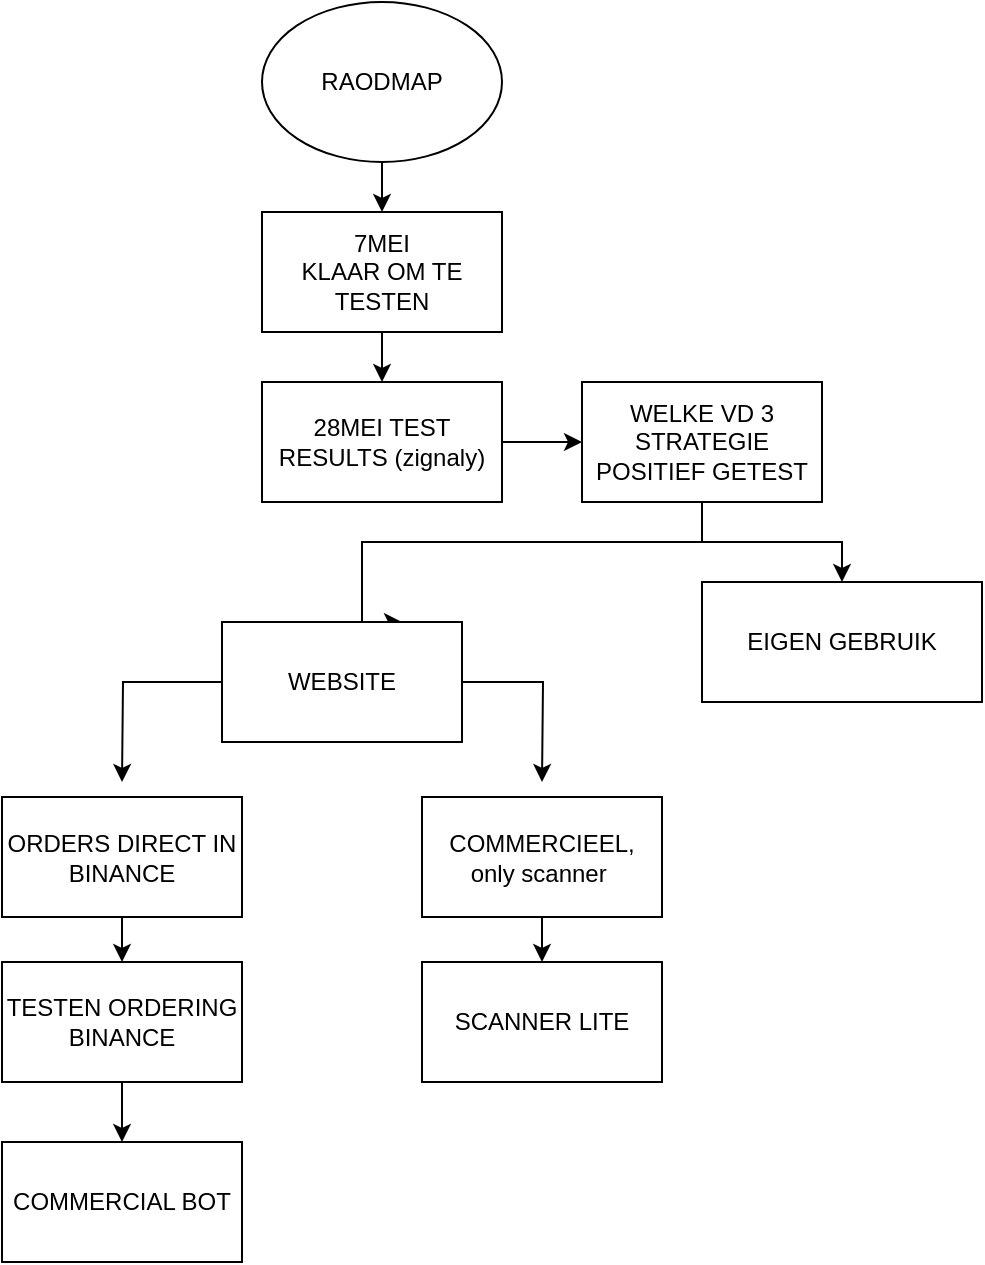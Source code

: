 <mxfile version="12.1.3" type="device" pages="1"><diagram id="lqfrRkmoWW1IzLstmbJp" name="Pagina-1"><mxGraphModel dx="1412" dy="741" grid="1" gridSize="10" guides="1" tooltips="1" connect="1" arrows="1" fold="1" page="1" pageScale="1" pageWidth="827" pageHeight="1169" math="0" shadow="0"><root><mxCell id="0"/><mxCell id="1" parent="0"/><mxCell id="IgVwBDIPGp0fkH6KP7hz-24" value="" style="edgeStyle=orthogonalEdgeStyle;rounded=0;orthogonalLoop=1;jettySize=auto;html=1;" parent="1" source="IgVwBDIPGp0fkH6KP7hz-1" target="IgVwBDIPGp0fkH6KP7hz-5" edge="1"><mxGeometry relative="1" as="geometry"/></mxCell><mxCell id="IgVwBDIPGp0fkH6KP7hz-1" value="7MEI&lt;br&gt;KLAAR OM TE TESTEN" style="rounded=0;whiteSpace=wrap;html=1;" parent="1" vertex="1"><mxGeometry x="200" y="125" width="120" height="60" as="geometry"/></mxCell><mxCell id="IgVwBDIPGp0fkH6KP7hz-25" value="" style="edgeStyle=orthogonalEdgeStyle;rounded=0;orthogonalLoop=1;jettySize=auto;html=1;" parent="1" source="IgVwBDIPGp0fkH6KP7hz-2" target="IgVwBDIPGp0fkH6KP7hz-1" edge="1"><mxGeometry relative="1" as="geometry"/></mxCell><mxCell id="IgVwBDIPGp0fkH6KP7hz-2" value="RAODMAP" style="ellipse;whiteSpace=wrap;html=1;" parent="1" vertex="1"><mxGeometry x="200" y="20" width="120" height="80" as="geometry"/></mxCell><mxCell id="IgVwBDIPGp0fkH6KP7hz-7" value="" style="edgeStyle=orthogonalEdgeStyle;rounded=0;orthogonalLoop=1;jettySize=auto;html=1;" parent="1" source="IgVwBDIPGp0fkH6KP7hz-5" target="IgVwBDIPGp0fkH6KP7hz-6" edge="1"><mxGeometry relative="1" as="geometry"/></mxCell><mxCell id="IgVwBDIPGp0fkH6KP7hz-5" value="28MEI TEST RESULTS (zignaly)" style="rounded=0;whiteSpace=wrap;html=1;" parent="1" vertex="1"><mxGeometry x="200" y="210" width="120" height="60" as="geometry"/></mxCell><mxCell id="IgVwBDIPGp0fkH6KP7hz-9" value="" style="edgeStyle=orthogonalEdgeStyle;rounded=0;orthogonalLoop=1;jettySize=auto;html=1;" parent="1" source="IgVwBDIPGp0fkH6KP7hz-6" target="IgVwBDIPGp0fkH6KP7hz-11" edge="1"><mxGeometry relative="1" as="geometry"><mxPoint x="390" y="349" as="targetPoint"/></mxGeometry></mxCell><mxCell id="IgVwBDIPGp0fkH6KP7hz-33" style="edgeStyle=orthogonalEdgeStyle;rounded=0;orthogonalLoop=1;jettySize=auto;html=1;entryX=0.75;entryY=0;entryDx=0;entryDy=0;" parent="1" source="IgVwBDIPGp0fkH6KP7hz-6" target="IgVwBDIPGp0fkH6KP7hz-30" edge="1"><mxGeometry relative="1" as="geometry"><Array as="points"><mxPoint x="420" y="290"/><mxPoint x="250" y="290"/><mxPoint x="250" y="330"/></Array></mxGeometry></mxCell><mxCell id="IgVwBDIPGp0fkH6KP7hz-6" value="WELKE VD 3 STRATEGIE POSITIEF GETEST" style="rounded=0;whiteSpace=wrap;html=1;" parent="1" vertex="1"><mxGeometry x="360" y="210" width="120" height="60" as="geometry"/></mxCell><mxCell id="IgVwBDIPGp0fkH6KP7hz-17" value="" style="edgeStyle=orthogonalEdgeStyle;rounded=0;orthogonalLoop=1;jettySize=auto;html=1;" parent="1" source="IgVwBDIPGp0fkH6KP7hz-8" target="IgVwBDIPGp0fkH6KP7hz-16" edge="1"><mxGeometry relative="1" as="geometry"/></mxCell><mxCell id="IgVwBDIPGp0fkH6KP7hz-8" value="COMMERCIEEL, only scanner&amp;nbsp;" style="rounded=0;whiteSpace=wrap;html=1;" parent="1" vertex="1"><mxGeometry x="280" y="417.5" width="120" height="60" as="geometry"/></mxCell><mxCell id="IgVwBDIPGp0fkH6KP7hz-16" value="SCANNER LITE" style="rounded=0;whiteSpace=wrap;html=1;" parent="1" vertex="1"><mxGeometry x="280" y="500" width="120" height="60" as="geometry"/></mxCell><mxCell id="IgVwBDIPGp0fkH6KP7hz-11" value="EIGEN GEBRUIK" style="rounded=0;whiteSpace=wrap;html=1;" parent="1" vertex="1"><mxGeometry x="420" y="310" width="140" height="60" as="geometry"/></mxCell><mxCell id="IgVwBDIPGp0fkH6KP7hz-22" value="" style="edgeStyle=orthogonalEdgeStyle;rounded=0;orthogonalLoop=1;jettySize=auto;html=1;" parent="1" source="IgVwBDIPGp0fkH6KP7hz-18" target="IgVwBDIPGp0fkH6KP7hz-19" edge="1"><mxGeometry relative="1" as="geometry"/></mxCell><mxCell id="IgVwBDIPGp0fkH6KP7hz-18" value="ORDERS DIRECT IN BINANCE" style="rounded=0;whiteSpace=wrap;html=1;" parent="1" vertex="1"><mxGeometry x="70" y="417.5" width="120" height="60" as="geometry"/></mxCell><mxCell id="IgVwBDIPGp0fkH6KP7hz-23" value="" style="edgeStyle=orthogonalEdgeStyle;rounded=0;orthogonalLoop=1;jettySize=auto;html=1;" parent="1" source="IgVwBDIPGp0fkH6KP7hz-19" target="IgVwBDIPGp0fkH6KP7hz-20" edge="1"><mxGeometry relative="1" as="geometry"/></mxCell><mxCell id="IgVwBDIPGp0fkH6KP7hz-19" value="TESTEN ORDERING BINANCE" style="rounded=0;whiteSpace=wrap;html=1;" parent="1" vertex="1"><mxGeometry x="70" y="500" width="120" height="60" as="geometry"/></mxCell><mxCell id="IgVwBDIPGp0fkH6KP7hz-20" value="COMMERCIAL BOT" style="rounded=0;whiteSpace=wrap;html=1;" parent="1" vertex="1"><mxGeometry x="70" y="590" width="120" height="60" as="geometry"/></mxCell><mxCell id="IgVwBDIPGp0fkH6KP7hz-36" style="edgeStyle=orthogonalEdgeStyle;rounded=0;orthogonalLoop=1;jettySize=auto;html=1;" parent="1" source="IgVwBDIPGp0fkH6KP7hz-30" edge="1"><mxGeometry relative="1" as="geometry"><mxPoint x="340" y="410" as="targetPoint"/></mxGeometry></mxCell><mxCell id="IgVwBDIPGp0fkH6KP7hz-37" style="edgeStyle=orthogonalEdgeStyle;rounded=0;orthogonalLoop=1;jettySize=auto;html=1;" parent="1" source="IgVwBDIPGp0fkH6KP7hz-30" edge="1"><mxGeometry relative="1" as="geometry"><mxPoint x="130" y="410" as="targetPoint"/></mxGeometry></mxCell><mxCell id="IgVwBDIPGp0fkH6KP7hz-30" value="WEBSITE" style="rounded=0;whiteSpace=wrap;html=1;" parent="1" vertex="1"><mxGeometry x="180" y="330" width="120" height="60" as="geometry"/></mxCell></root></mxGraphModel></diagram></mxfile>